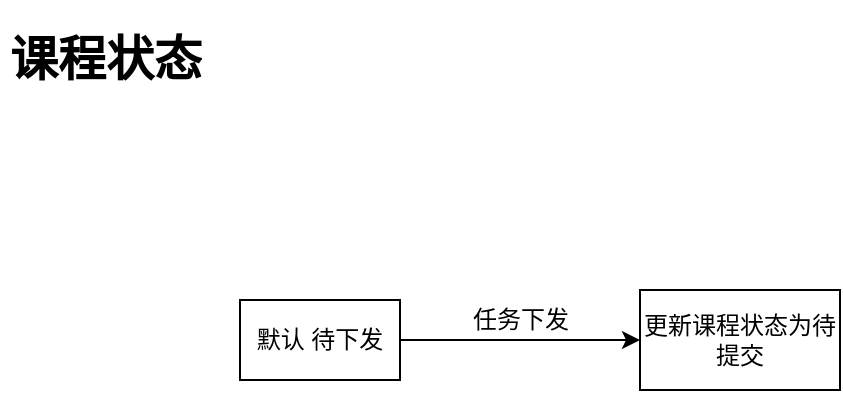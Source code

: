 <mxfile version="18.0.1" type="github">
  <diagram id="C5RBs43oDa-KdzZeNtuy" name="Page-1">
    <mxGraphModel dx="1038" dy="615" grid="1" gridSize="10" guides="1" tooltips="1" connect="1" arrows="1" fold="1" page="1" pageScale="1" pageWidth="827" pageHeight="1169" math="0" shadow="0">
      <root>
        <mxCell id="WIyWlLk6GJQsqaUBKTNV-0" />
        <mxCell id="WIyWlLk6GJQsqaUBKTNV-1" parent="WIyWlLk6GJQsqaUBKTNV-0" />
        <mxCell id="FR0iRvGLguOnhGIJ6Cjg-3" value="" style="edgeStyle=orthogonalEdgeStyle;rounded=0;orthogonalLoop=1;jettySize=auto;html=1;" edge="1" parent="WIyWlLk6GJQsqaUBKTNV-1" source="FR0iRvGLguOnhGIJ6Cjg-0" target="FR0iRvGLguOnhGIJ6Cjg-2">
          <mxGeometry relative="1" as="geometry" />
        </mxCell>
        <mxCell id="FR0iRvGLguOnhGIJ6Cjg-0" value="默认 待下发" style="rounded=0;whiteSpace=wrap;html=1;" vertex="1" parent="WIyWlLk6GJQsqaUBKTNV-1">
          <mxGeometry x="140" y="160" width="80" height="40" as="geometry" />
        </mxCell>
        <mxCell id="FR0iRvGLguOnhGIJ6Cjg-1" value="&lt;h1&gt;课程状态&lt;/h1&gt;" style="text;html=1;strokeColor=none;fillColor=none;spacing=5;spacingTop=-20;whiteSpace=wrap;overflow=hidden;rounded=0;" vertex="1" parent="WIyWlLk6GJQsqaUBKTNV-1">
          <mxGeometry x="20" y="20" width="130" height="40" as="geometry" />
        </mxCell>
        <mxCell id="FR0iRvGLguOnhGIJ6Cjg-2" value="更新课程状态为待提交" style="whiteSpace=wrap;html=1;rounded=0;" vertex="1" parent="WIyWlLk6GJQsqaUBKTNV-1">
          <mxGeometry x="340" y="155" width="100" height="50" as="geometry" />
        </mxCell>
        <mxCell id="FR0iRvGLguOnhGIJ6Cjg-4" value="任务下发" style="text;html=1;align=center;verticalAlign=middle;resizable=0;points=[];autosize=1;strokeColor=none;fillColor=none;" vertex="1" parent="WIyWlLk6GJQsqaUBKTNV-1">
          <mxGeometry x="250" y="160" width="60" height="20" as="geometry" />
        </mxCell>
      </root>
    </mxGraphModel>
  </diagram>
</mxfile>
